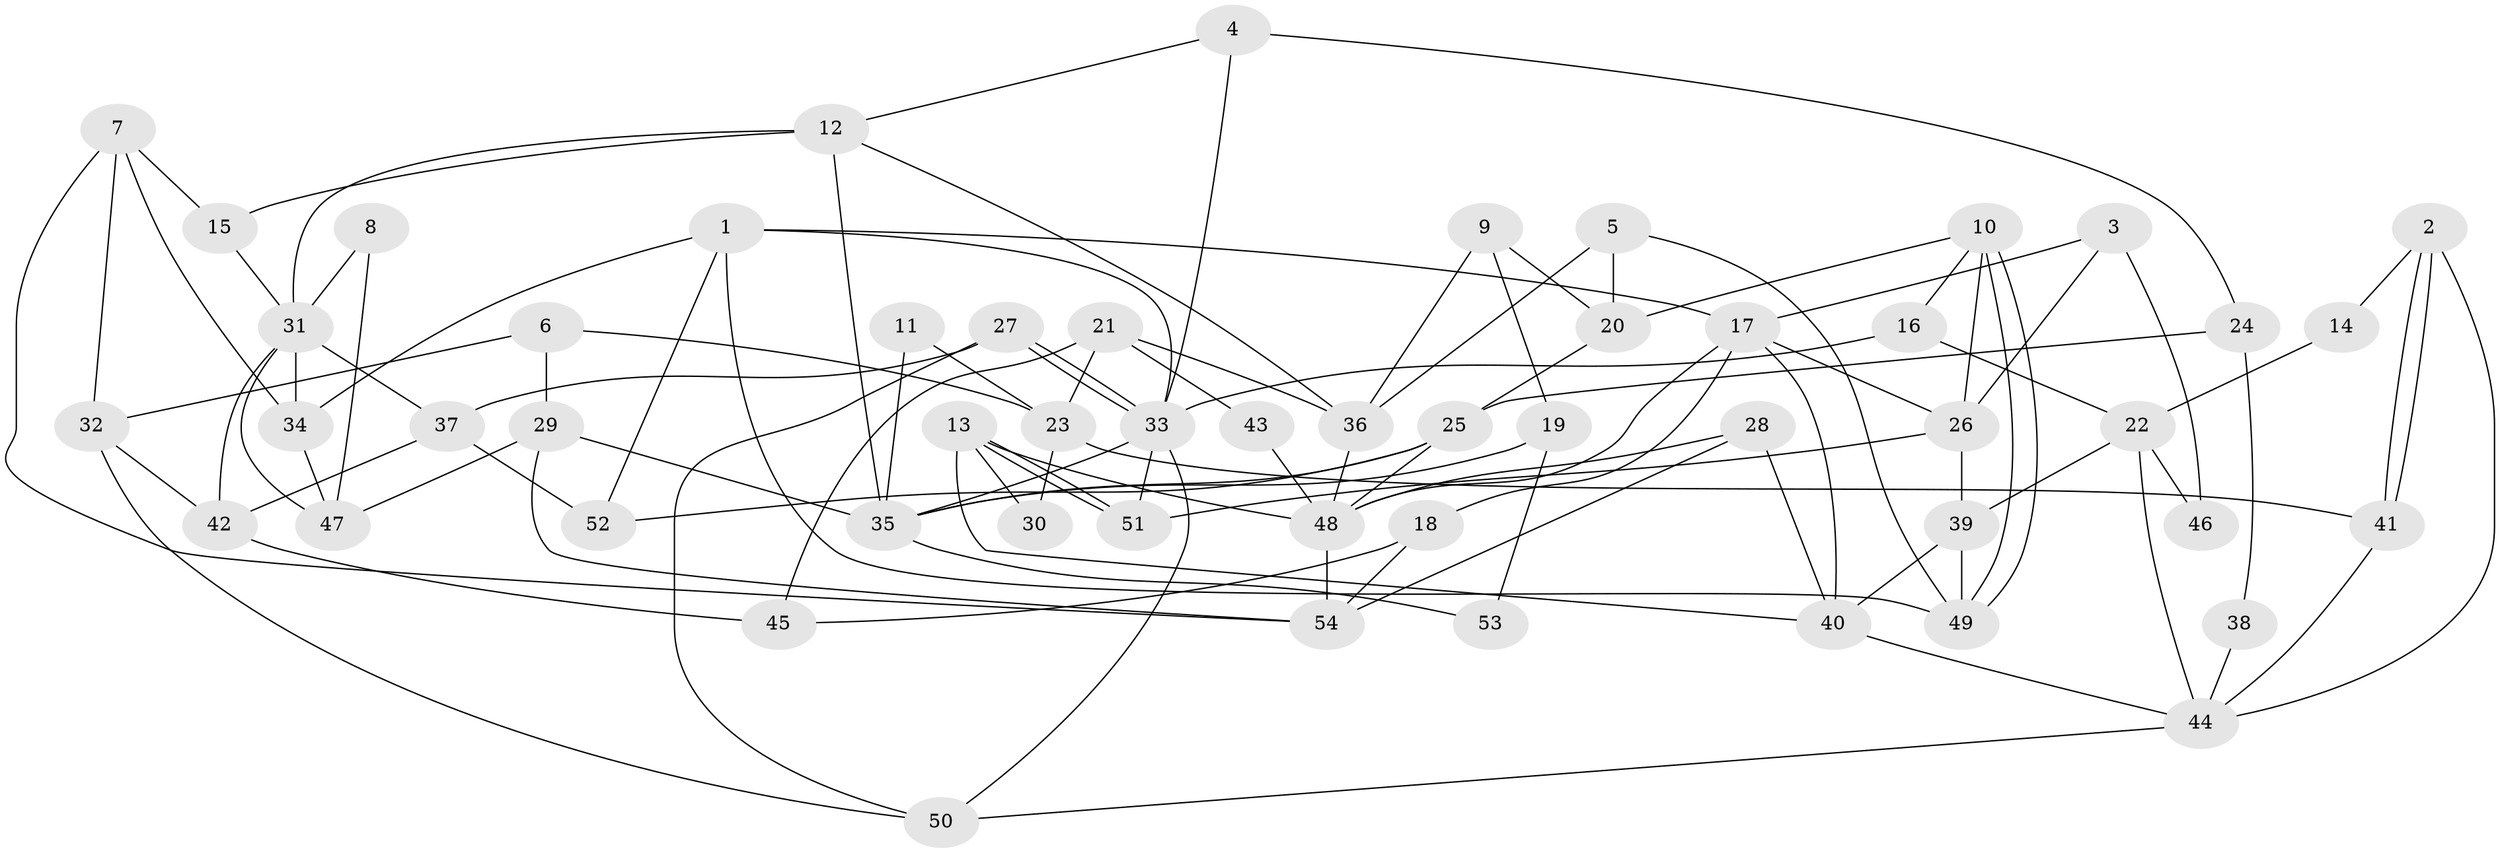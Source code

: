 // coarse degree distribution, {5: 0.34375, 6: 0.125, 4: 0.28125, 2: 0.15625, 3: 0.03125, 11: 0.03125, 9: 0.03125}
// Generated by graph-tools (version 1.1) at 2025/24/03/03/25 07:24:04]
// undirected, 54 vertices, 108 edges
graph export_dot {
graph [start="1"]
  node [color=gray90,style=filled];
  1;
  2;
  3;
  4;
  5;
  6;
  7;
  8;
  9;
  10;
  11;
  12;
  13;
  14;
  15;
  16;
  17;
  18;
  19;
  20;
  21;
  22;
  23;
  24;
  25;
  26;
  27;
  28;
  29;
  30;
  31;
  32;
  33;
  34;
  35;
  36;
  37;
  38;
  39;
  40;
  41;
  42;
  43;
  44;
  45;
  46;
  47;
  48;
  49;
  50;
  51;
  52;
  53;
  54;
  1 -- 33;
  1 -- 17;
  1 -- 34;
  1 -- 49;
  1 -- 52;
  2 -- 41;
  2 -- 41;
  2 -- 44;
  2 -- 14;
  3 -- 26;
  3 -- 17;
  3 -- 46;
  4 -- 12;
  4 -- 33;
  4 -- 24;
  5 -- 36;
  5 -- 49;
  5 -- 20;
  6 -- 29;
  6 -- 32;
  6 -- 23;
  7 -- 54;
  7 -- 15;
  7 -- 32;
  7 -- 34;
  8 -- 31;
  8 -- 47;
  9 -- 20;
  9 -- 36;
  9 -- 19;
  10 -- 49;
  10 -- 49;
  10 -- 26;
  10 -- 16;
  10 -- 20;
  11 -- 23;
  11 -- 35;
  12 -- 31;
  12 -- 35;
  12 -- 15;
  12 -- 36;
  13 -- 51;
  13 -- 51;
  13 -- 48;
  13 -- 30;
  13 -- 40;
  14 -- 22;
  15 -- 31;
  16 -- 33;
  16 -- 22;
  17 -- 40;
  17 -- 26;
  17 -- 18;
  17 -- 48;
  18 -- 54;
  18 -- 45;
  19 -- 35;
  19 -- 53;
  20 -- 25;
  21 -- 23;
  21 -- 45;
  21 -- 36;
  21 -- 43;
  22 -- 44;
  22 -- 39;
  22 -- 46;
  23 -- 41;
  23 -- 30;
  24 -- 25;
  24 -- 38;
  25 -- 48;
  25 -- 35;
  25 -- 52;
  26 -- 39;
  26 -- 51;
  27 -- 37;
  27 -- 33;
  27 -- 33;
  27 -- 50;
  28 -- 40;
  28 -- 48;
  28 -- 54;
  29 -- 47;
  29 -- 54;
  29 -- 35;
  31 -- 34;
  31 -- 37;
  31 -- 42;
  31 -- 47;
  32 -- 50;
  32 -- 42;
  33 -- 35;
  33 -- 50;
  33 -- 51;
  34 -- 47;
  35 -- 53;
  36 -- 48;
  37 -- 42;
  37 -- 52;
  38 -- 44;
  39 -- 49;
  39 -- 40;
  40 -- 44;
  41 -- 44;
  42 -- 45;
  43 -- 48;
  44 -- 50;
  48 -- 54;
}
